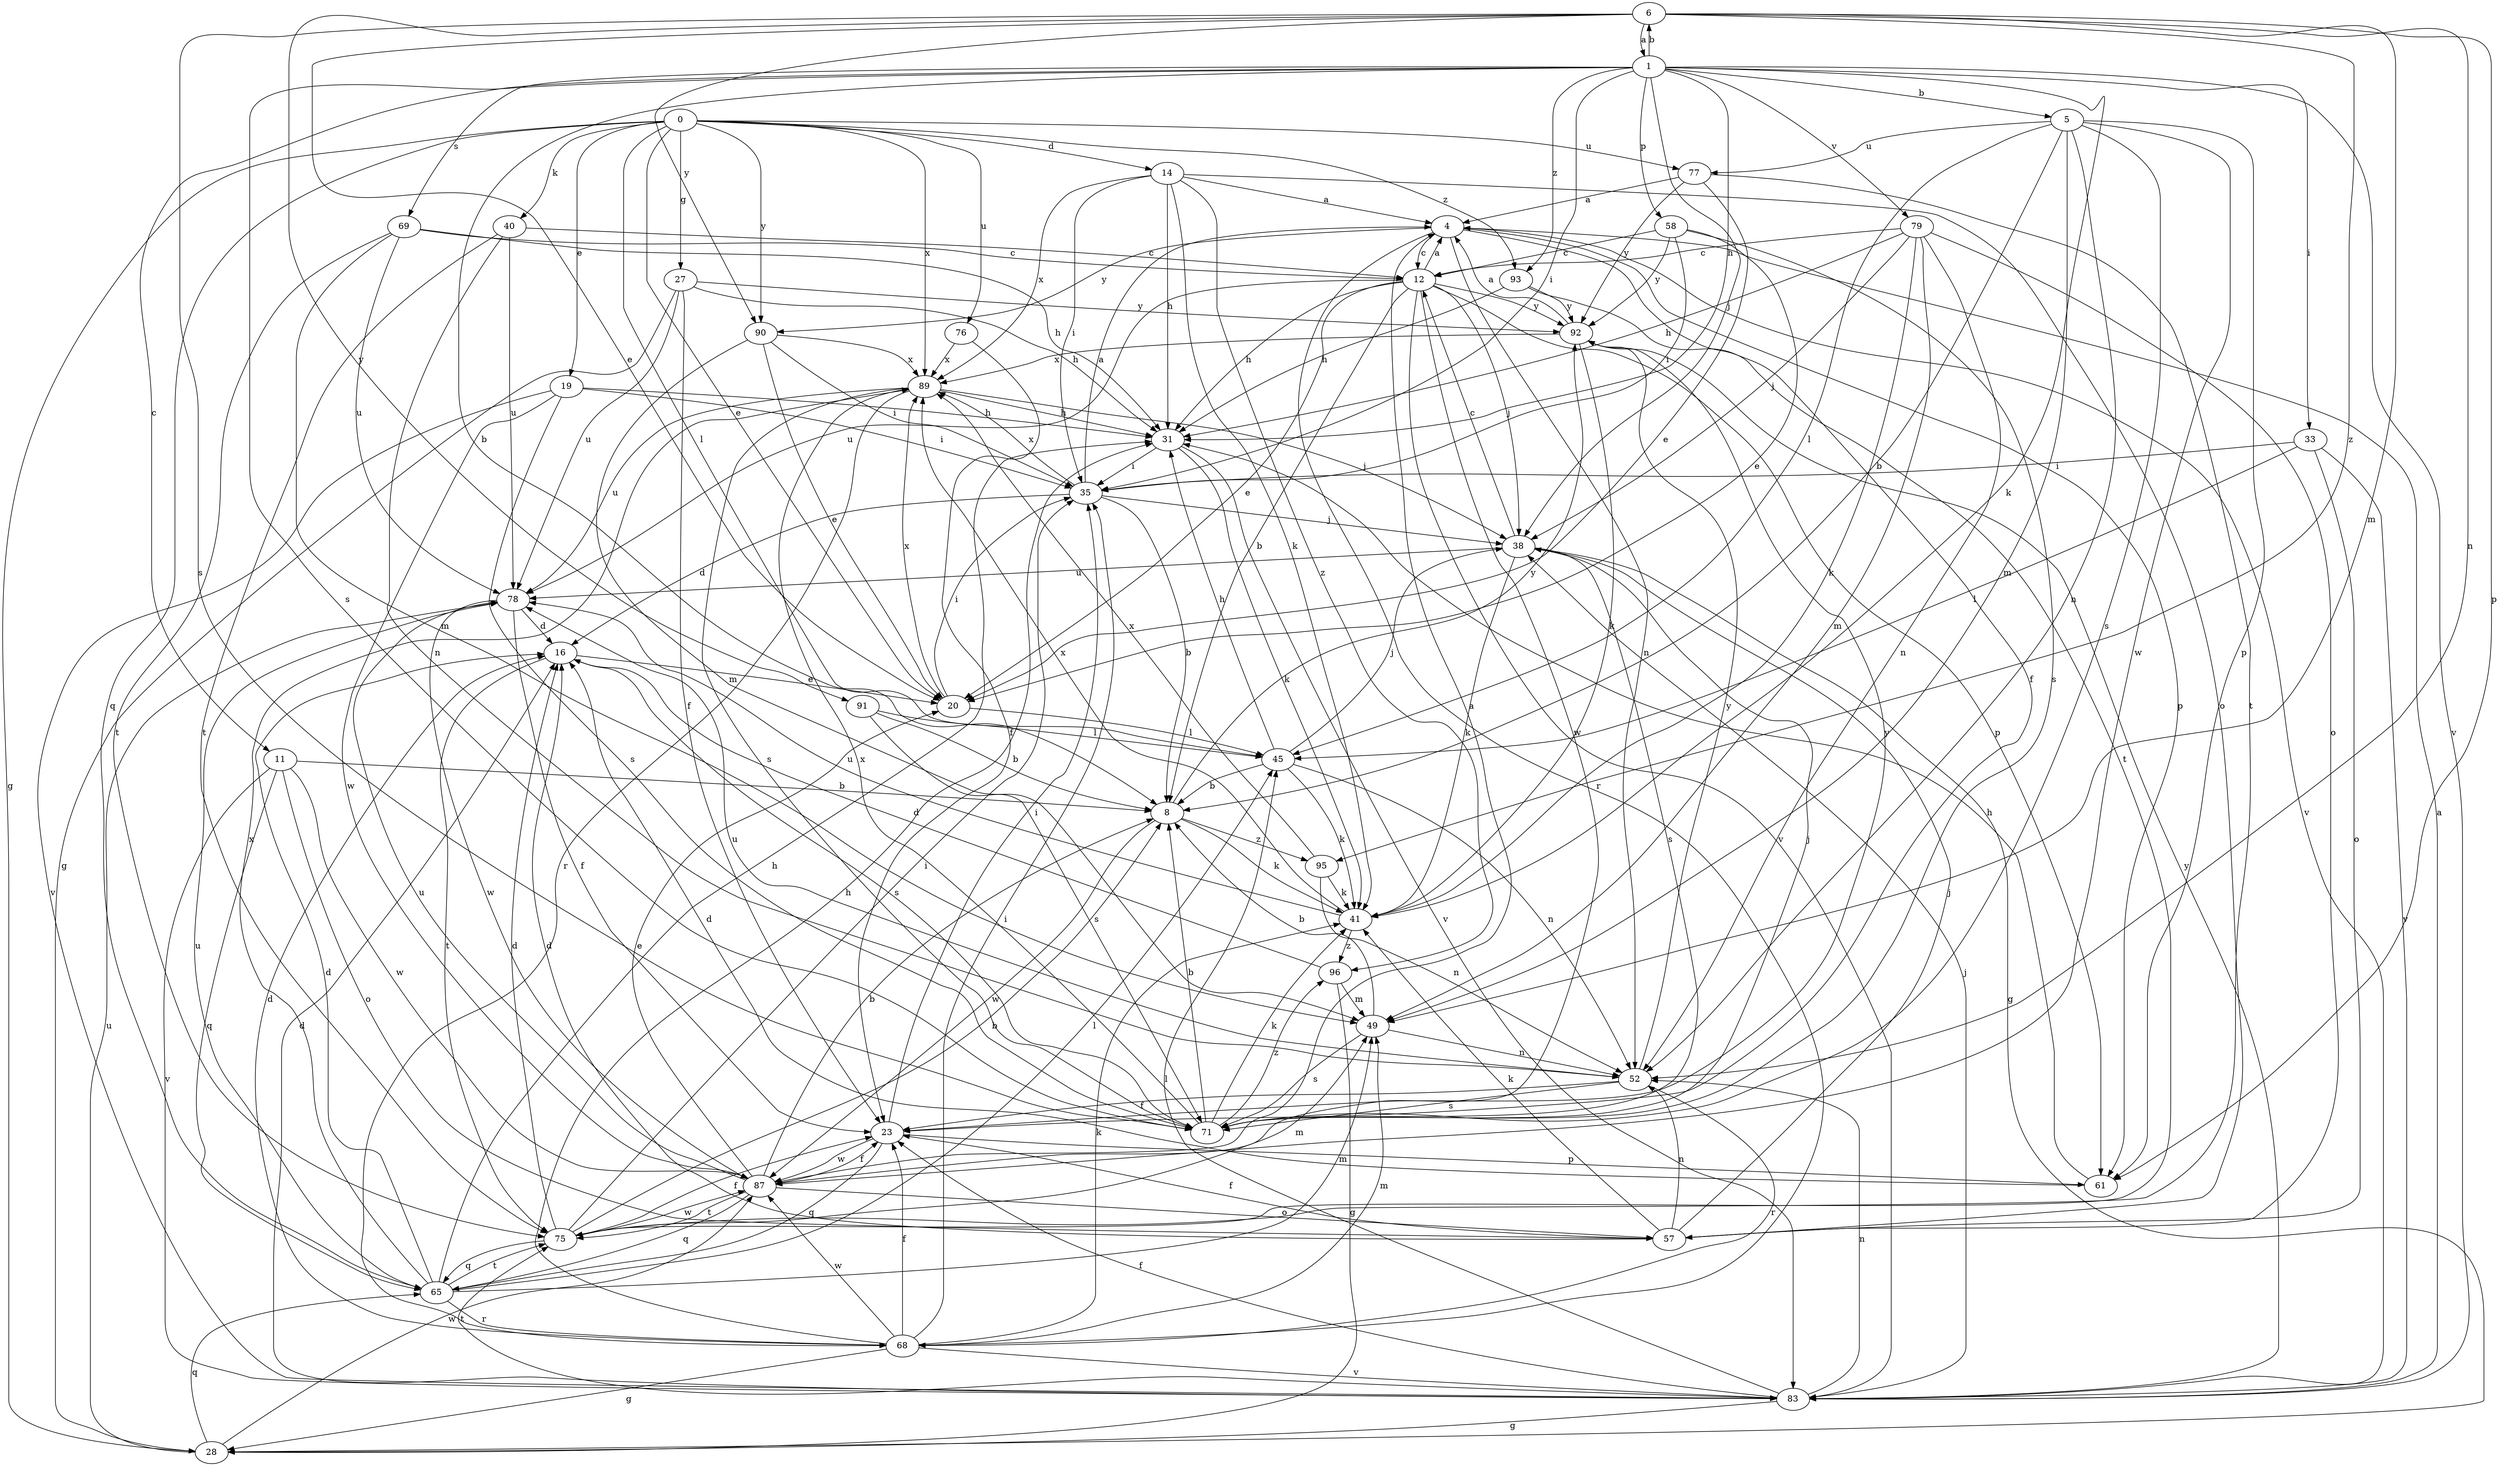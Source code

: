 strict digraph  {
0;
1;
4;
5;
6;
8;
11;
12;
14;
16;
19;
20;
23;
27;
28;
31;
33;
35;
38;
40;
41;
45;
49;
52;
57;
58;
61;
65;
68;
69;
71;
75;
76;
77;
78;
79;
83;
87;
89;
90;
91;
92;
93;
95;
96;
0 -> 14  [label=d];
0 -> 19  [label=e];
0 -> 20  [label=e];
0 -> 27  [label=g];
0 -> 28  [label=g];
0 -> 40  [label=k];
0 -> 45  [label=l];
0 -> 65  [label=q];
0 -> 76  [label=u];
0 -> 77  [label=u];
0 -> 89  [label=x];
0 -> 90  [label=y];
0 -> 93  [label=z];
1 -> 5  [label=b];
1 -> 6  [label=b];
1 -> 8  [label=b];
1 -> 11  [label=c];
1 -> 31  [label=h];
1 -> 33  [label=i];
1 -> 35  [label=i];
1 -> 38  [label=j];
1 -> 41  [label=k];
1 -> 58  [label=p];
1 -> 69  [label=s];
1 -> 71  [label=s];
1 -> 79  [label=v];
1 -> 83  [label=v];
1 -> 93  [label=z];
4 -> 12  [label=c];
4 -> 23  [label=f];
4 -> 52  [label=n];
4 -> 61  [label=p];
4 -> 68  [label=r];
4 -> 83  [label=v];
4 -> 90  [label=y];
5 -> 8  [label=b];
5 -> 45  [label=l];
5 -> 49  [label=m];
5 -> 52  [label=n];
5 -> 61  [label=p];
5 -> 71  [label=s];
5 -> 77  [label=u];
5 -> 87  [label=w];
6 -> 1  [label=a];
6 -> 20  [label=e];
6 -> 49  [label=m];
6 -> 52  [label=n];
6 -> 61  [label=p];
6 -> 71  [label=s];
6 -> 90  [label=y];
6 -> 91  [label=y];
6 -> 95  [label=z];
8 -> 41  [label=k];
8 -> 87  [label=w];
8 -> 92  [label=y];
8 -> 95  [label=z];
11 -> 8  [label=b];
11 -> 57  [label=o];
11 -> 65  [label=q];
11 -> 83  [label=v];
11 -> 87  [label=w];
12 -> 4  [label=a];
12 -> 8  [label=b];
12 -> 20  [label=e];
12 -> 31  [label=h];
12 -> 38  [label=j];
12 -> 61  [label=p];
12 -> 78  [label=u];
12 -> 83  [label=v];
12 -> 87  [label=w];
12 -> 92  [label=y];
14 -> 4  [label=a];
14 -> 31  [label=h];
14 -> 35  [label=i];
14 -> 41  [label=k];
14 -> 57  [label=o];
14 -> 89  [label=x];
14 -> 96  [label=z];
16 -> 20  [label=e];
16 -> 71  [label=s];
16 -> 75  [label=t];
19 -> 31  [label=h];
19 -> 35  [label=i];
19 -> 71  [label=s];
19 -> 83  [label=v];
19 -> 87  [label=w];
20 -> 35  [label=i];
20 -> 45  [label=l];
20 -> 89  [label=x];
23 -> 35  [label=i];
23 -> 61  [label=p];
23 -> 65  [label=q];
23 -> 87  [label=w];
23 -> 92  [label=y];
27 -> 23  [label=f];
27 -> 28  [label=g];
27 -> 31  [label=h];
27 -> 78  [label=u];
27 -> 92  [label=y];
28 -> 65  [label=q];
28 -> 78  [label=u];
28 -> 87  [label=w];
31 -> 35  [label=i];
31 -> 41  [label=k];
31 -> 83  [label=v];
33 -> 35  [label=i];
33 -> 45  [label=l];
33 -> 57  [label=o];
33 -> 83  [label=v];
35 -> 4  [label=a];
35 -> 8  [label=b];
35 -> 16  [label=d];
35 -> 38  [label=j];
35 -> 89  [label=x];
38 -> 12  [label=c];
38 -> 28  [label=g];
38 -> 41  [label=k];
38 -> 71  [label=s];
38 -> 78  [label=u];
40 -> 12  [label=c];
40 -> 52  [label=n];
40 -> 75  [label=t];
40 -> 78  [label=u];
41 -> 78  [label=u];
41 -> 89  [label=x];
41 -> 96  [label=z];
45 -> 8  [label=b];
45 -> 31  [label=h];
45 -> 38  [label=j];
45 -> 41  [label=k];
45 -> 52  [label=n];
49 -> 8  [label=b];
49 -> 52  [label=n];
49 -> 71  [label=s];
52 -> 23  [label=f];
52 -> 68  [label=r];
52 -> 71  [label=s];
52 -> 78  [label=u];
52 -> 92  [label=y];
57 -> 16  [label=d];
57 -> 23  [label=f];
57 -> 38  [label=j];
57 -> 41  [label=k];
57 -> 52  [label=n];
58 -> 12  [label=c];
58 -> 20  [label=e];
58 -> 35  [label=i];
58 -> 71  [label=s];
58 -> 92  [label=y];
61 -> 16  [label=d];
61 -> 31  [label=h];
65 -> 16  [label=d];
65 -> 31  [label=h];
65 -> 45  [label=l];
65 -> 49  [label=m];
65 -> 68  [label=r];
65 -> 75  [label=t];
65 -> 78  [label=u];
65 -> 89  [label=x];
68 -> 16  [label=d];
68 -> 23  [label=f];
68 -> 28  [label=g];
68 -> 31  [label=h];
68 -> 35  [label=i];
68 -> 41  [label=k];
68 -> 49  [label=m];
68 -> 83  [label=v];
68 -> 87  [label=w];
69 -> 12  [label=c];
69 -> 31  [label=h];
69 -> 49  [label=m];
69 -> 75  [label=t];
69 -> 78  [label=u];
71 -> 8  [label=b];
71 -> 38  [label=j];
71 -> 41  [label=k];
71 -> 89  [label=x];
71 -> 96  [label=z];
75 -> 8  [label=b];
75 -> 16  [label=d];
75 -> 23  [label=f];
75 -> 35  [label=i];
75 -> 49  [label=m];
75 -> 65  [label=q];
75 -> 87  [label=w];
76 -> 23  [label=f];
76 -> 89  [label=x];
77 -> 4  [label=a];
77 -> 20  [label=e];
77 -> 75  [label=t];
77 -> 92  [label=y];
78 -> 16  [label=d];
78 -> 23  [label=f];
78 -> 87  [label=w];
79 -> 12  [label=c];
79 -> 31  [label=h];
79 -> 38  [label=j];
79 -> 41  [label=k];
79 -> 49  [label=m];
79 -> 52  [label=n];
79 -> 57  [label=o];
83 -> 4  [label=a];
83 -> 16  [label=d];
83 -> 23  [label=f];
83 -> 28  [label=g];
83 -> 38  [label=j];
83 -> 45  [label=l];
83 -> 52  [label=n];
83 -> 75  [label=t];
83 -> 92  [label=y];
87 -> 4  [label=a];
87 -> 8  [label=b];
87 -> 20  [label=e];
87 -> 23  [label=f];
87 -> 57  [label=o];
87 -> 65  [label=q];
87 -> 75  [label=t];
87 -> 78  [label=u];
89 -> 31  [label=h];
89 -> 38  [label=j];
89 -> 68  [label=r];
89 -> 71  [label=s];
89 -> 78  [label=u];
90 -> 20  [label=e];
90 -> 35  [label=i];
90 -> 49  [label=m];
90 -> 89  [label=x];
91 -> 8  [label=b];
91 -> 45  [label=l];
91 -> 71  [label=s];
92 -> 4  [label=a];
92 -> 41  [label=k];
92 -> 89  [label=x];
93 -> 31  [label=h];
93 -> 75  [label=t];
93 -> 92  [label=y];
95 -> 41  [label=k];
95 -> 52  [label=n];
95 -> 89  [label=x];
96 -> 16  [label=d];
96 -> 28  [label=g];
96 -> 49  [label=m];
}
